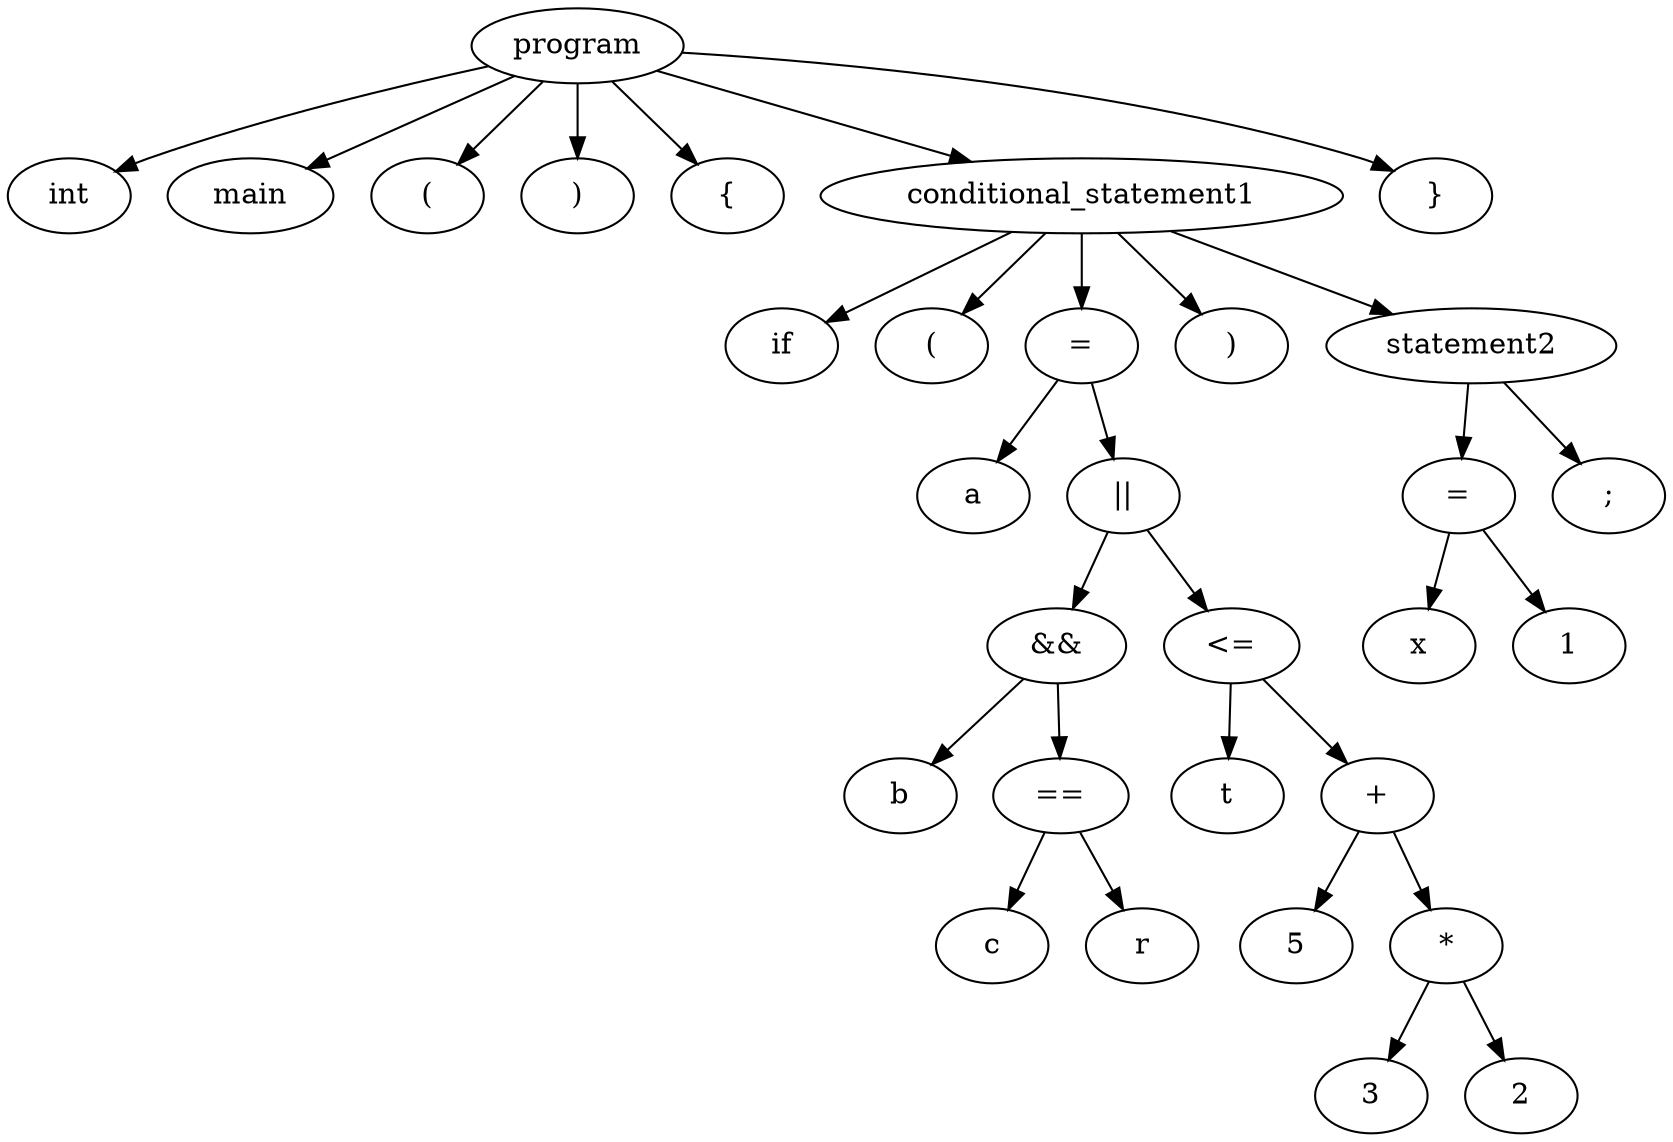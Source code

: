strict digraph graphname {

0 [label="program"]
1 [label=" int "]; 
0 -> 1 ; 
2 [label=" main "]; 
0 -> 2 ; 
3 [label=" ( "]; 
0 -> 3 ; 
4 [label=" ) "]; 
0 -> 4 ; 
5 [label=" { "]; 
0 -> 5 ; 
6 [label=" conditional_statement1 "]; 
0 -> 6 ; 
7 [label=" if "]; 
6 -> 7 ; 
8 [label=" ( "]; 
6 -> 8 ; 
9 [label=" = "]; 
6 -> 9 ; 
10 [label=" a "]; 
9 -> 10 ; 
11 [label=" || "]; 
9 -> 11 ; 
12 [label=" && "]; 
11 -> 12 ; 
13 [label=" b "]; 
12 -> 13 ; 
14 [label=" == "]; 
12 -> 14 ; 
15 [label=" c "]; 
14 -> 15 ; 
16 [label=" r "]; 
14 -> 16 ; 
17 [label=" <= "]; 
11 -> 17 ; 
18 [label=" t "]; 
17 -> 18 ; 
19 [label=" + "]; 
17 -> 19 ; 
20 [label=" 5 "]; 
19 -> 20 ; 
21 [label=" * "]; 
19 -> 21 ; 
22 [label=" 3 "]; 
21 -> 22 ; 
23 [label=" 2 "]; 
21 -> 23 ; 
24 [label=" ) "]; 
6 -> 24 ; 
25 [label=" statement2 "]; 
6 -> 25 ; 
26 [label=" = "]; 
25 -> 26 ; 
27 [label=" x "]; 
26 -> 27 ; 
28 [label=" 1 "]; 
26 -> 28 ; 
29 [label=" ; "]; 
25 -> 29 ; 
30 [label=" } "]; 
0 -> 30 ; 


}